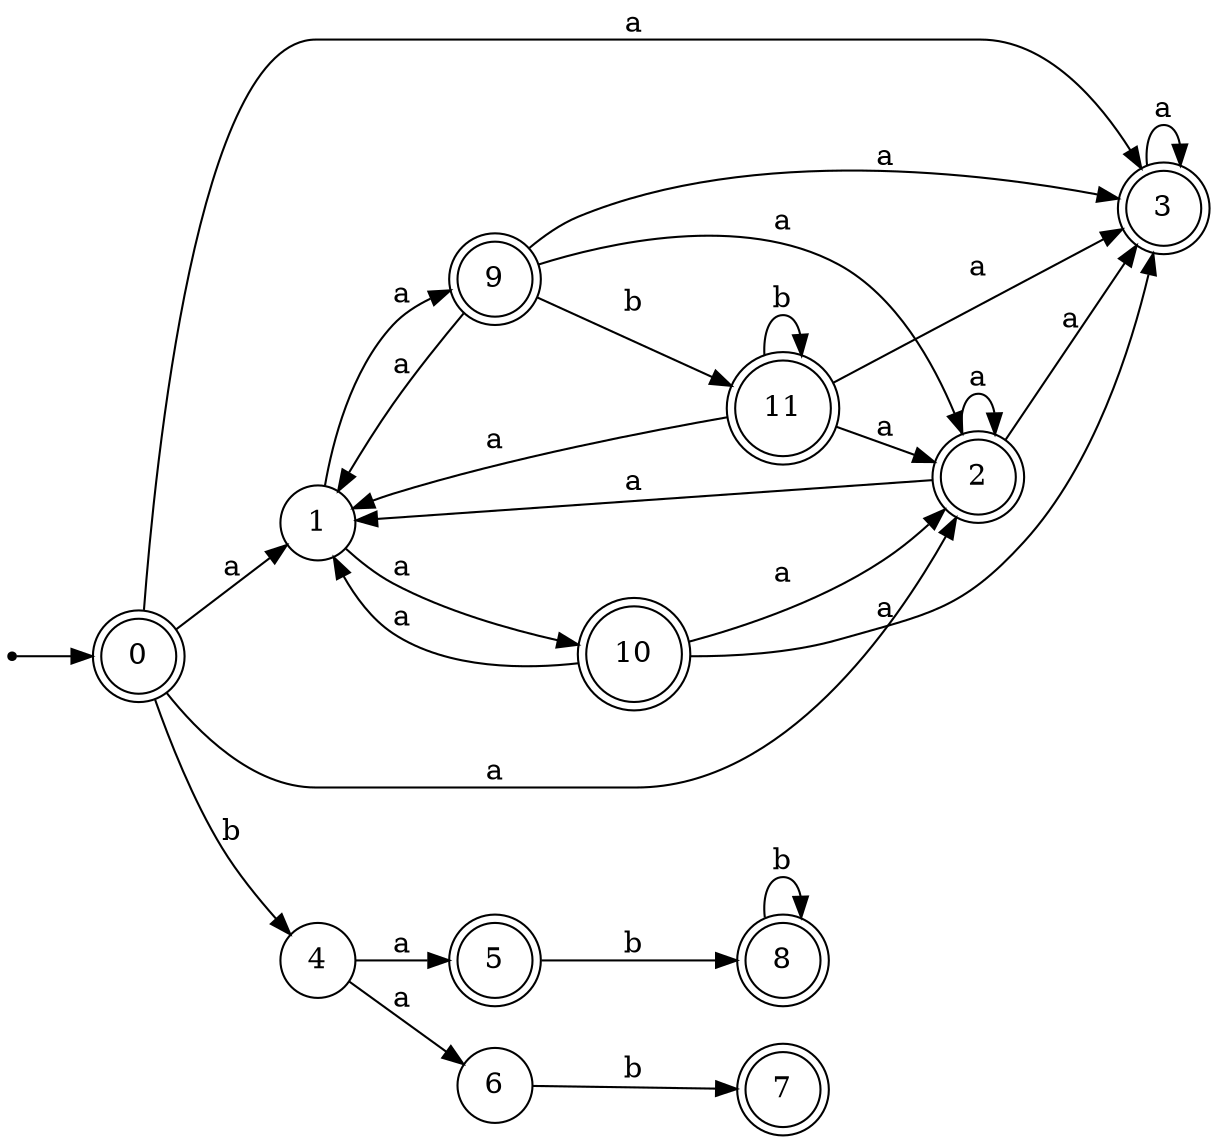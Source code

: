 digraph finite_state_machine {
rankdir=LR;
size="20,20";
node [shape = point]; "dummy0"
node [shape = doublecircle]; "0";"dummy0" -> "0";
node [shape = circle]; "1";
node [shape = doublecircle]; "2";node [shape = doublecircle]; "3";node [shape = circle]; "4";
node [shape = doublecircle]; "5";node [shape = circle]; "6";
node [shape = doublecircle]; "7";node [shape = doublecircle]; "8";node [shape = doublecircle]; "9";node [shape = doublecircle]; "10";node [shape = doublecircle]; "11";"0" -> "1" [label = "a"];
 "0" -> "2" [label = "a"];
 "0" -> "3" [label = "a"];
 "0" -> "4" [label = "b"];
 "4" -> "5" [label = "a"];
 "4" -> "6" [label = "a"];
 "6" -> "7" [label = "b"];
 "5" -> "8" [label = "b"];
 "8" -> "8" [label = "b"];
 "3" -> "3" [label = "a"];
 "2" -> "1" [label = "a"];
 "2" -> "2" [label = "a"];
 "2" -> "3" [label = "a"];
 "1" -> "9" [label = "a"];
 "1" -> "10" [label = "a"];
 "10" -> "1" [label = "a"];
 "10" -> "2" [label = "a"];
 "10" -> "3" [label = "a"];
 "9" -> "11" [label = "b"];
 "9" -> "1" [label = "a"];
 "9" -> "2" [label = "a"];
 "9" -> "3" [label = "a"];
 "11" -> "11" [label = "b"];
 "11" -> "1" [label = "a"];
 "11" -> "2" [label = "a"];
 "11" -> "3" [label = "a"];
 }
